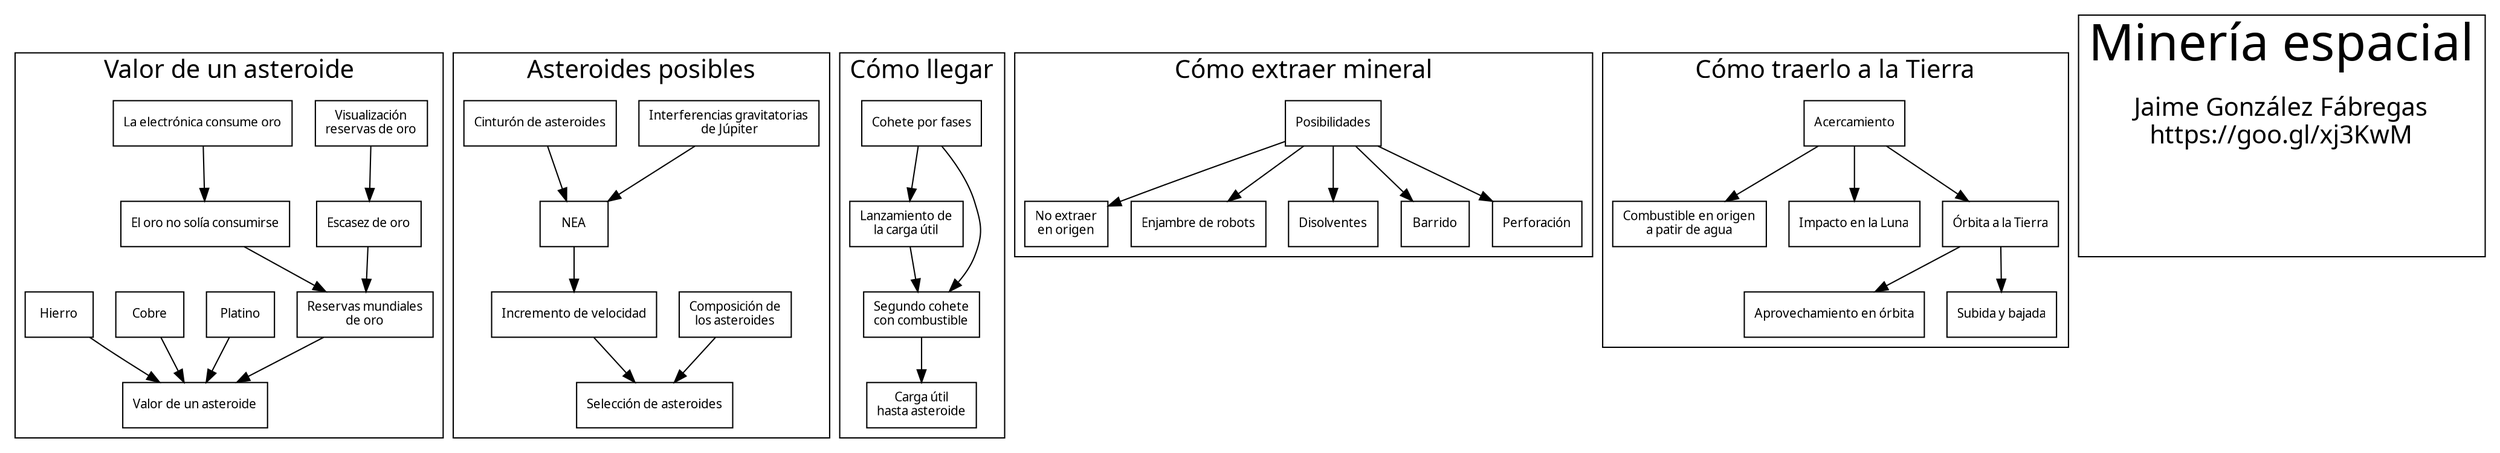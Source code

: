 digraph {
        graph [fontsize=20 fontname="Verdana" compound=true];
        node [shape=box fontsize=10 fontname="Verdana"];
        //ratio="fill";
        //size="11.7,8.3!";
        //margin=0;
        
        subgraph cluster_valor {
                label="Valor de un asteroide";
                sortv=1;
                
                reservas_mundiales_oro [label="Reservas mundiales\nde oro"];
                valor_asteroide [label="Valor de un asteroide"];
                hay_poco_oro [label="Escasez de oro"];
                comparacion_humanitas [label="Visualización\nreservas de oro"];
                oro_consumible [label="La electrónica consume oro"];
                oro_reutilizado [label="El oro no solía consumirse"];
                
                
                
                
                reservas_mundiales_oro -> valor_asteroide;
                Platino -> valor_asteroide;
                Cobre -> valor_asteroide;
                Hierro -> valor_asteroide;

                hay_poco_oro -> reservas_mundiales_oro;
                
                
                comparacion_humanitas -> hay_poco_oro;
                oro_consumible -> oro_reutilizado;
                oro_reutilizado -> reservas_mundiales_oro;



                
        }


        subgraph cluster_posibles {
                label="Asteroides posibles";
                sortv=2;

                composicion_asteroide [label="Composición de\nlos asteroides"];
                que_asteroides [label="Selección de asteroides"];
                interferencias_jupiter [label="Interferencias gravitatorias\n de Júpiter"];
                cinturon_asteroides [label="Cinturón de asteroides"];
                incremento_velocidad [label="Incremento de velocidad"];
                
                
                
                composicion_asteroide -> que_asteroides;
                incremento_velocidad -> que_asteroides;
                interferencias_jupiter -> NEA;
                cinturon_asteroides -> NEA;
                NEA -> incremento_velocidad;
        }

        subgraph cluster_como_llegar {
                label="Cómo llegar";
                sortv=3;

                lanzamiento_carga_util [label="Lanzamiento de\nla carga útil"];
                carga_util_hasta_asteroide [label="Carga útil\nhasta asteroide"];
                segundo_cohete [label="Segundo cohete\ncon combustible"];
                cohete_por_fases [label="Cohete por fases"];
                
                cohete_por_fases -> lanzamiento_carga_util, segundo_cohete;
                segundo_cohete -> carga_util_hasta_asteroide;
                lanzamiento_carga_util -> segundo_cohete ;
        }

        subgraph cluster_como_extraer  {
                label="Cómo extraer mineral";
                sortv=4;

                sin_extraer [label="No extraer\nen origen"];
                enjambre_robots [label="Enjambre de robots"];
                
                Posibilidades -> sin_extraer, enjambre_robots, Disolventes, Barrido, Perforación;
        }

        subgraph cluster_como_traer {
                label="Cómo traerlo a la Tierra";
                sortv=5;


                combustible_de_agua [label="Combustible en origen\na patir de agua"];
                hasta_luna [label="Impacto en la Luna"];
                hasta_orbita [label="Órbita a la Tierra"];
                construccion_en_orbita [label="Aprovechamiento en órbita"];
                subida_y_bajada [label="Subida y bajada"];
                
                
                Acercamiento -> combustible_de_agua, hasta_luna, hasta_orbita;

                hasta_orbita -> construccion_en_orbita, subida_y_bajada;
        }


        subgraph cluster_leyenda{
                graph [fontsize=40 fontname="Verdana" compound=true];
                node [shape=none fontsize=20 fontname="Verdana"];
                sortv=6;


                label="Minería espacial";

                creditos[label="Jaime González Fábregas\nhttps://goo.gl/xj3KwM"];
                qr[image="mineria-espacial-qr.png", label=" "];
                creditos -> qr [style=invis];
                
                
                
        }
}






